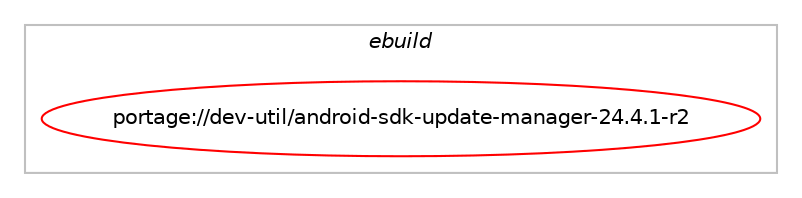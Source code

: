 digraph prolog {

# *************
# Graph options
# *************

newrank=true;
concentrate=true;
compound=true;
graph [rankdir=LR,fontname=Helvetica,fontsize=10,ranksep=1.5];#, ranksep=2.5, nodesep=0.2];
edge  [arrowhead=vee];
node  [fontname=Helvetica,fontsize=10];

# **********
# The ebuild
# **********

subgraph cluster_leftcol {
color=gray;
label=<<i>ebuild</i>>;
id [label="portage://dev-util/android-sdk-update-manager-24.4.1-r2", color=red, width=4, href="../dev-util/android-sdk-update-manager-24.4.1-r2.svg"];
}

# ****************
# The dependencies
# ****************

subgraph cluster_midcol {
color=gray;
label=<<i>dependencies</i>>;
subgraph cluster_compile {
fillcolor="#eeeeee";
style=filled;
label=<<i>compile</i>>;
# *** BEGIN UNKNOWN DEPENDENCY TYPE (TODO) ***
# id -> equal(package_dependency(portage://dev-util/android-sdk-update-manager-24.4.1-r2,install,no,acct-group,android,none,[,,],[],[]))
# *** END UNKNOWN DEPENDENCY TYPE (TODO) ***

}
subgraph cluster_compileandrun {
fillcolor="#eeeeee";
style=filled;
label=<<i>compile and run</i>>;
}
subgraph cluster_run {
fillcolor="#eeeeee";
style=filled;
label=<<i>run</i>>;
# *** BEGIN UNKNOWN DEPENDENCY TYPE (TODO) ***
# id -> equal(package_dependency(portage://dev-util/android-sdk-update-manager-24.4.1-r2,run,no,acct-group,android,none,[,,],[],[]))
# *** END UNKNOWN DEPENDENCY TYPE (TODO) ***

# *** BEGIN UNKNOWN DEPENDENCY TYPE (TODO) ***
# id -> equal(package_dependency(portage://dev-util/android-sdk-update-manager-24.4.1-r2,run,no,dev-java,ant,greaterequal,[1.10.14,,-r3,1.10.14-r3],[slot(0)],[]))
# *** END UNKNOWN DEPENDENCY TYPE (TODO) ***

# *** BEGIN UNKNOWN DEPENDENCY TYPE (TODO) ***
# id -> equal(package_dependency(portage://dev-util/android-sdk-update-manager-24.4.1-r2,run,no,dev-java,swt,none,[,,],[slot(3.7)],[use(enable(cairo),none)]))
# *** END UNKNOWN DEPENDENCY TYPE (TODO) ***

# *** BEGIN UNKNOWN DEPENDENCY TYPE (TODO) ***
# id -> equal(package_dependency(portage://dev-util/android-sdk-update-manager-24.4.1-r2,run,no,media-libs,fontconfig,none,[,,],[],[]))
# *** END UNKNOWN DEPENDENCY TYPE (TODO) ***

# *** BEGIN UNKNOWN DEPENDENCY TYPE (TODO) ***
# id -> equal(package_dependency(portage://dev-util/android-sdk-update-manager-24.4.1-r2,run,no,media-libs,freetype,none,[,,],[],[]))
# *** END UNKNOWN DEPENDENCY TYPE (TODO) ***

# *** BEGIN UNKNOWN DEPENDENCY TYPE (TODO) ***
# id -> equal(package_dependency(portage://dev-util/android-sdk-update-manager-24.4.1-r2,run,no,media-libs,libpulse,none,[,,],[],[]))
# *** END UNKNOWN DEPENDENCY TYPE (TODO) ***

# *** BEGIN UNKNOWN DEPENDENCY TYPE (TODO) ***
# id -> equal(package_dependency(portage://dev-util/android-sdk-update-manager-24.4.1-r2,run,no,sys-libs,ncurses-compat,none,[,,],[slot(5)],[use(enable(abi_x86_32),negative)]))
# *** END UNKNOWN DEPENDENCY TYPE (TODO) ***

# *** BEGIN UNKNOWN DEPENDENCY TYPE (TODO) ***
# id -> equal(package_dependency(portage://dev-util/android-sdk-update-manager-24.4.1-r2,run,no,sys-libs,zlib,none,[,,],[],[use(enable(abi_x86_32),negative)]))
# *** END UNKNOWN DEPENDENCY TYPE (TODO) ***

# *** BEGIN UNKNOWN DEPENDENCY TYPE (TODO) ***
# id -> equal(package_dependency(portage://dev-util/android-sdk-update-manager-24.4.1-r2,run,no,virtual,jdk,greaterequal,[1.8,,,1.8],[],[]))
# *** END UNKNOWN DEPENDENCY TYPE (TODO) ***

# *** BEGIN UNKNOWN DEPENDENCY TYPE (TODO) ***
# id -> equal(package_dependency(portage://dev-util/android-sdk-update-manager-24.4.1-r2,run,no,x11-libs,libX11,none,[,,],[],[]))
# *** END UNKNOWN DEPENDENCY TYPE (TODO) ***

# *** BEGIN UNKNOWN DEPENDENCY TYPE (TODO) ***
# id -> equal(package_dependency(portage://dev-util/android-sdk-update-manager-24.4.1-r2,run,no,x11-libs,libXdamage,none,[,,],[],[]))
# *** END UNKNOWN DEPENDENCY TYPE (TODO) ***

# *** BEGIN UNKNOWN DEPENDENCY TYPE (TODO) ***
# id -> equal(package_dependency(portage://dev-util/android-sdk-update-manager-24.4.1-r2,run,no,x11-libs,libXext,none,[,,],[],[]))
# *** END UNKNOWN DEPENDENCY TYPE (TODO) ***

# *** BEGIN UNKNOWN DEPENDENCY TYPE (TODO) ***
# id -> equal(package_dependency(portage://dev-util/android-sdk-update-manager-24.4.1-r2,run,no,x11-libs,libXfixes,none,[,,],[],[]))
# *** END UNKNOWN DEPENDENCY TYPE (TODO) ***

# *** BEGIN UNKNOWN DEPENDENCY TYPE (TODO) ***
# id -> equal(package_dependency(portage://dev-util/android-sdk-update-manager-24.4.1-r2,run,no,x11-libs,libXrender,none,[,,],[],[]))
# *** END UNKNOWN DEPENDENCY TYPE (TODO) ***

}
}

# **************
# The candidates
# **************

subgraph cluster_choices {
rank=same;
color=gray;
label=<<i>candidates</i>>;

}

}
